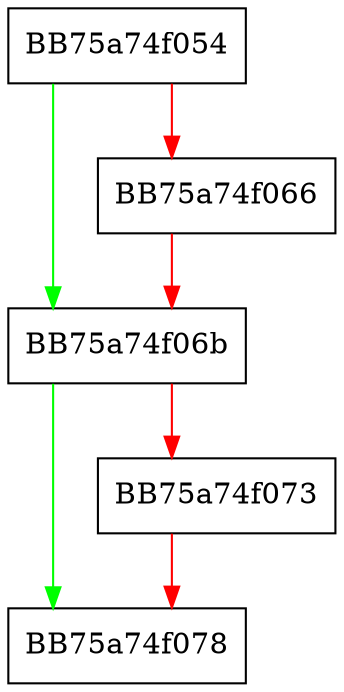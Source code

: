 digraph Cleanup {
  node [shape="box"];
  graph [splines=ortho];
  BB75a74f054 -> BB75a74f06b [color="green"];
  BB75a74f054 -> BB75a74f066 [color="red"];
  BB75a74f066 -> BB75a74f06b [color="red"];
  BB75a74f06b -> BB75a74f078 [color="green"];
  BB75a74f06b -> BB75a74f073 [color="red"];
  BB75a74f073 -> BB75a74f078 [color="red"];
}
